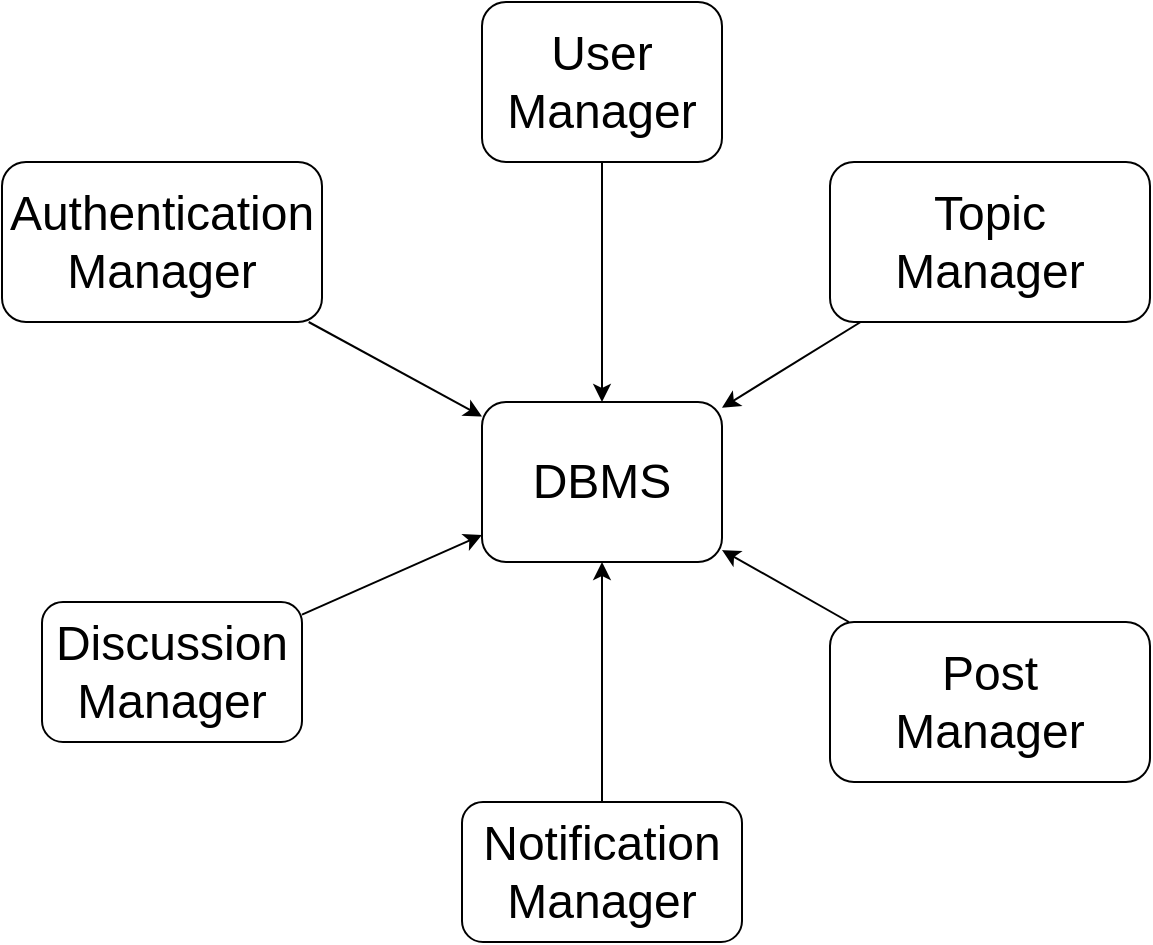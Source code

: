<mxfile version="16.5.1" type="device" pages="6"><diagram id="1Zx7CC58jSOHlOBg8sVg" name="ComponentsIntegrationForum"><mxGraphModel dx="1342" dy="865" grid="1" gridSize="10" guides="1" tooltips="1" connect="1" arrows="1" fold="1" page="1" pageScale="1" pageWidth="827" pageHeight="1169" math="0" shadow="0"><root><mxCell id="0"/><mxCell id="1" parent="0"/><mxCell id="8Jsp7WANPD6SvYQ6oGnU-4" style="edgeStyle=none;rounded=0;orthogonalLoop=1;jettySize=auto;html=1;fontSize=24;" parent="1" source="seLbMYDcBcXzirsCUY4N-1" target="seLbMYDcBcXzirsCUY4N-6" edge="1"><mxGeometry relative="1" as="geometry"/></mxCell><mxCell id="seLbMYDcBcXzirsCUY4N-1" value="User Manager" style="rounded=1;whiteSpace=wrap;html=1;fontSize=24;" parent="1" vertex="1"><mxGeometry x="240" y="80" width="120" height="80" as="geometry"/></mxCell><mxCell id="8Jsp7WANPD6SvYQ6oGnU-5" style="edgeStyle=none;rounded=0;orthogonalLoop=1;jettySize=auto;html=1;fontSize=24;" parent="1" source="seLbMYDcBcXzirsCUY4N-2" target="seLbMYDcBcXzirsCUY4N-6" edge="1"><mxGeometry relative="1" as="geometry"/></mxCell><mxCell id="seLbMYDcBcXzirsCUY4N-2" value="Topic&lt;br&gt;Manager" style="rounded=1;whiteSpace=wrap;html=1;fontSize=24;" parent="1" vertex="1"><mxGeometry x="414" y="160" width="160" height="80" as="geometry"/></mxCell><mxCell id="8Jsp7WANPD6SvYQ6oGnU-6" style="edgeStyle=none;rounded=0;orthogonalLoop=1;jettySize=auto;html=1;fontSize=24;" parent="1" source="seLbMYDcBcXzirsCUY4N-3" target="seLbMYDcBcXzirsCUY4N-6" edge="1"><mxGeometry relative="1" as="geometry"/></mxCell><mxCell id="seLbMYDcBcXzirsCUY4N-3" value="Notification Manager" style="rounded=1;whiteSpace=wrap;html=1;fontSize=24;" parent="1" vertex="1"><mxGeometry x="230" y="480" width="140" height="70" as="geometry"/></mxCell><mxCell id="8Jsp7WANPD6SvYQ6oGnU-2" style="edgeStyle=none;rounded=0;orthogonalLoop=1;jettySize=auto;html=1;fontSize=24;" parent="1" source="seLbMYDcBcXzirsCUY4N-4" target="seLbMYDcBcXzirsCUY4N-6" edge="1"><mxGeometry relative="1" as="geometry"/></mxCell><mxCell id="seLbMYDcBcXzirsCUY4N-4" value="Discussion Manager" style="rounded=1;whiteSpace=wrap;html=1;fontSize=24;" parent="1" vertex="1"><mxGeometry x="20" y="380" width="130" height="70" as="geometry"/></mxCell><mxCell id="8Jsp7WANPD6SvYQ6oGnU-3" style="edgeStyle=none;rounded=0;orthogonalLoop=1;jettySize=auto;html=1;fontSize=24;" parent="1" source="seLbMYDcBcXzirsCUY4N-5" target="seLbMYDcBcXzirsCUY4N-6" edge="1"><mxGeometry relative="1" as="geometry"/></mxCell><mxCell id="seLbMYDcBcXzirsCUY4N-5" value="Authentication Manager" style="rounded=1;whiteSpace=wrap;html=1;fontSize=24;" parent="1" vertex="1"><mxGeometry y="160" width="160" height="80" as="geometry"/></mxCell><mxCell id="seLbMYDcBcXzirsCUY4N-6" value="DBMS" style="rounded=1;whiteSpace=wrap;html=1;fontSize=24;" parent="1" vertex="1"><mxGeometry x="240" y="280" width="120" height="80" as="geometry"/></mxCell><mxCell id="yoRPZsA6S7TIuhDZ2PLC-1" style="edgeStyle=none;rounded=0;orthogonalLoop=1;jettySize=auto;html=1;fontSize=24;" edge="1" parent="1" source="yoRPZsA6S7TIuhDZ2PLC-2" target="seLbMYDcBcXzirsCUY4N-6"><mxGeometry relative="1" as="geometry"><mxPoint x="460" y="369.092" as="targetPoint"/></mxGeometry></mxCell><mxCell id="yoRPZsA6S7TIuhDZ2PLC-2" value="Post&lt;br&gt;Manager" style="rounded=1;whiteSpace=wrap;html=1;fontSize=24;" vertex="1" parent="1"><mxGeometry x="414" y="390.0" width="160" height="80" as="geometry"/></mxCell></root></mxGraphModel></diagram><diagram id="QP-0Sh_ZiB35dOI1YeYk" name="ComponentsIntegrationData"><mxGraphModel dx="1342" dy="865" grid="1" gridSize="10" guides="1" tooltips="1" connect="1" arrows="1" fold="1" page="1" pageScale="1" pageWidth="827" pageHeight="1169" math="0" shadow="0"><root><mxCell id="-TLJiSbzzh5HffRioIoE-0"/><mxCell id="-TLJiSbzzh5HffRioIoE-1" parent="-TLJiSbzzh5HffRioIoE-0"/><mxCell id="-TLJiSbzzh5HffRioIoE-2" style="edgeStyle=none;rounded=0;orthogonalLoop=1;jettySize=auto;html=1;fontSize=24;" parent="-TLJiSbzzh5HffRioIoE-1" source="-TLJiSbzzh5HffRioIoE-3" target="-TLJiSbzzh5HffRioIoE-12" edge="1"><mxGeometry relative="1" as="geometry"/></mxCell><mxCell id="-TLJiSbzzh5HffRioIoE-3" value="Administrator Manager" style="rounded=1;whiteSpace=wrap;html=1;fontSize=24;" parent="-TLJiSbzzh5HffRioIoE-1" vertex="1"><mxGeometry x="220" y="80" width="160" height="80" as="geometry"/></mxCell><mxCell id="-TLJiSbzzh5HffRioIoE-4" style="edgeStyle=none;rounded=0;orthogonalLoop=1;jettySize=auto;html=1;fontSize=24;" parent="-TLJiSbzzh5HffRioIoE-1" source="-TLJiSbzzh5HffRioIoE-5" target="-TLJiSbzzh5HffRioIoE-12" edge="1"><mxGeometry relative="1" as="geometry"/></mxCell><mxCell id="-TLJiSbzzh5HffRioIoE-5" value="User&lt;br&gt;Manager" style="rounded=1;whiteSpace=wrap;html=1;fontSize=24;" parent="-TLJiSbzzh5HffRioIoE-1" vertex="1"><mxGeometry x="440" y="200" width="160" height="80" as="geometry"/></mxCell><mxCell id="-TLJiSbzzh5HffRioIoE-6" style="edgeStyle=none;rounded=0;orthogonalLoop=1;jettySize=auto;html=1;fontSize=24;" parent="-TLJiSbzzh5HffRioIoE-1" source="-TLJiSbzzh5HffRioIoE-7" target="-TLJiSbzzh5HffRioIoE-12" edge="1"><mxGeometry relative="1" as="geometry"/></mxCell><mxCell id="-TLJiSbzzh5HffRioIoE-7" value="Downloader Manager" style="rounded=1;whiteSpace=wrap;html=1;fontSize=24;" parent="-TLJiSbzzh5HffRioIoE-1" vertex="1"><mxGeometry x="400" y="440" width="160" height="80" as="geometry"/></mxCell><mxCell id="-TLJiSbzzh5HffRioIoE-10" style="edgeStyle=none;rounded=0;orthogonalLoop=1;jettySize=auto;html=1;fontSize=24;" parent="-TLJiSbzzh5HffRioIoE-1" source="-TLJiSbzzh5HffRioIoE-11" target="-TLJiSbzzh5HffRioIoE-12" edge="1"><mxGeometry relative="1" as="geometry"/></mxCell><mxCell id="-TLJiSbzzh5HffRioIoE-11" value="Authentication Manager" style="rounded=1;whiteSpace=wrap;html=1;fontSize=24;" parent="-TLJiSbzzh5HffRioIoE-1" vertex="1"><mxGeometry y="200" width="160" height="80" as="geometry"/></mxCell><mxCell id="-TLJiSbzzh5HffRioIoE-12" value="DBMS" style="rounded=1;whiteSpace=wrap;html=1;fontSize=24;" parent="-TLJiSbzzh5HffRioIoE-1" vertex="1"><mxGeometry x="240" y="280" width="120" height="80" as="geometry"/></mxCell><mxCell id="-TLJiSbzzh5HffRioIoE-14" style="edgeStyle=none;rounded=0;orthogonalLoop=1;jettySize=auto;html=1;exitX=0.5;exitY=0;exitDx=0;exitDy=0;fontSize=24;" parent="-TLJiSbzzh5HffRioIoE-1" source="-TLJiSbzzh5HffRioIoE-13" target="-TLJiSbzzh5HffRioIoE-12" edge="1"><mxGeometry relative="1" as="geometry"/></mxCell><mxCell id="-TLJiSbzzh5HffRioIoE-13" value="Data Manager" style="rounded=1;whiteSpace=wrap;html=1;fontSize=24;" parent="-TLJiSbzzh5HffRioIoE-1" vertex="1"><mxGeometry x="80" y="440" width="120" height="80" as="geometry"/></mxCell></root></mxGraphModel></diagram><diagram id="UGsyW2IKRTWze83oYp0c" name="IdPIntegration"><mxGraphModel dx="1342" dy="865" grid="1" gridSize="10" guides="1" tooltips="1" connect="1" arrows="1" fold="1" page="1" pageScale="1" pageWidth="827" pageHeight="1169" math="0" shadow="0"><root><mxCell id="HgmaIUYq_YWihewdzFFe-0"/><mxCell id="HgmaIUYq_YWihewdzFFe-1" parent="HgmaIUYq_YWihewdzFFe-0"/><mxCell id="HgmaIUYq_YWihewdzFFe-7" style="edgeStyle=none;rounded=0;orthogonalLoop=1;jettySize=auto;html=1;fontSize=24;" parent="HgmaIUYq_YWihewdzFFe-1" source="HgmaIUYq_YWihewdzFFe-2" target="HgmaIUYq_YWihewdzFFe-4" edge="1"><mxGeometry relative="1" as="geometry"/></mxCell><mxCell id="HgmaIUYq_YWihewdzFFe-2" value="Web Server" style="rounded=1;whiteSpace=wrap;html=1;fontSize=24;" parent="HgmaIUYq_YWihewdzFFe-1" vertex="1"><mxGeometry x="360" y="160" width="120" height="60" as="geometry"/></mxCell><mxCell id="HgmaIUYq_YWihewdzFFe-11" style="edgeStyle=none;rounded=0;orthogonalLoop=1;jettySize=auto;html=1;fontSize=24;" parent="HgmaIUYq_YWihewdzFFe-1" source="HgmaIUYq_YWihewdzFFe-3" target="HgmaIUYq_YWihewdzFFe-2" edge="1"><mxGeometry relative="1" as="geometry"/></mxCell><mxCell id="HgmaIUYq_YWihewdzFFe-3" value="Service Provider" style="rounded=1;whiteSpace=wrap;html=1;fontSize=24;" parent="HgmaIUYq_YWihewdzFFe-1" vertex="1"><mxGeometry x="120" y="160" width="120" height="60" as="geometry"/></mxCell><mxCell id="HgmaIUYq_YWihewdzFFe-4" value="Authenitcation Manager" style="rounded=1;whiteSpace=wrap;html=1;fontSize=24;" parent="HgmaIUYq_YWihewdzFFe-1" vertex="1"><mxGeometry x="600" y="160" width="160" height="60" as="geometry"/></mxCell></root></mxGraphModel></diagram><diagram id="SyrPyfSZP9YeDoCanhPK" name="ClientManagerForumIntegration"><mxGraphModel dx="1342" dy="865" grid="1" gridSize="10" guides="1" tooltips="1" connect="1" arrows="1" fold="1" page="1" pageScale="1" pageWidth="827" pageHeight="1169" math="0" shadow="0"><root><mxCell id="AlXAq9SAnb7YButO-Lle-0"/><mxCell id="AlXAq9SAnb7YButO-Lle-1" parent="AlXAq9SAnb7YButO-Lle-0"/><mxCell id="VtkDZX1F0Tp9Irfh3Dbn-1" value="User Manager" style="rounded=1;whiteSpace=wrap;html=1;fontSize=24;" parent="AlXAq9SAnb7YButO-Lle-1" vertex="1"><mxGeometry x="240" y="520" width="120" height="80" as="geometry"/></mxCell><mxCell id="VtkDZX1F0Tp9Irfh3Dbn-5" value="Notification Manager" style="rounded=1;whiteSpace=wrap;html=1;fontSize=24;" parent="AlXAq9SAnb7YButO-Lle-1" vertex="1"><mxGeometry x="400" y="400" width="150" height="80" as="geometry"/></mxCell><mxCell id="VtkDZX1F0Tp9Irfh3Dbn-7" value="Discussion Manager" style="rounded=1;whiteSpace=wrap;html=1;fontSize=24;" parent="AlXAq9SAnb7YButO-Lle-1" vertex="1"><mxGeometry x="40" y="400" width="160" height="80" as="geometry"/></mxCell><mxCell id="VtkDZX1F0Tp9Irfh3Dbn-11" style="edgeStyle=none;rounded=0;orthogonalLoop=1;jettySize=auto;html=1;fontSize=24;" parent="AlXAq9SAnb7YButO-Lle-1" source="VtkDZX1F0Tp9Irfh3Dbn-10" target="VtkDZX1F0Tp9Irfh3Dbn-5" edge="1"><mxGeometry relative="1" as="geometry"/></mxCell><mxCell id="VtkDZX1F0Tp9Irfh3Dbn-12" style="edgeStyle=none;rounded=0;orthogonalLoop=1;jettySize=auto;html=1;fontSize=24;" parent="AlXAq9SAnb7YButO-Lle-1" source="VtkDZX1F0Tp9Irfh3Dbn-10" target="VtkDZX1F0Tp9Irfh3Dbn-7" edge="1"><mxGeometry relative="1" as="geometry"/></mxCell><mxCell id="VtkDZX1F0Tp9Irfh3Dbn-13" style="edgeStyle=none;rounded=0;orthogonalLoop=1;jettySize=auto;html=1;fontSize=24;" parent="AlXAq9SAnb7YButO-Lle-1" source="VtkDZX1F0Tp9Irfh3Dbn-10" target="VtkDZX1F0Tp9Irfh3Dbn-1" edge="1"><mxGeometry relative="1" as="geometry"/></mxCell><mxCell id="VtkDZX1F0Tp9Irfh3Dbn-16" style="edgeStyle=none;rounded=0;orthogonalLoop=1;jettySize=auto;html=1;fontSize=24;" parent="AlXAq9SAnb7YButO-Lle-1" source="VtkDZX1F0Tp9Irfh3Dbn-10" target="VtkDZX1F0Tp9Irfh3Dbn-15" edge="1"><mxGeometry relative="1" as="geometry"/></mxCell><mxCell id="VtkDZX1F0Tp9Irfh3Dbn-10" value="Client Manager" style="rounded=1;whiteSpace=wrap;html=1;fontSize=24;" parent="AlXAq9SAnb7YButO-Lle-1" vertex="1"><mxGeometry x="240" y="280" width="120" height="80" as="geometry"/></mxCell><mxCell id="VtkDZX1F0Tp9Irfh3Dbn-15" value="Authentication Manager" style="rounded=1;whiteSpace=wrap;html=1;fontSize=24;" parent="AlXAq9SAnb7YButO-Lle-1" vertex="1"><mxGeometry x="40" y="180" width="160" height="80" as="geometry"/></mxCell><mxCell id="N6e3U1c0eGr7P821vBRR-0" value="Post&lt;br&gt;Manager" style="rounded=1;whiteSpace=wrap;html=1;fontSize=24;" vertex="1" parent="AlXAq9SAnb7YButO-Lle-1"><mxGeometry x="220" y="80" width="160" height="80" as="geometry"/></mxCell><mxCell id="N6e3U1c0eGr7P821vBRR-1" value="Topic&lt;br&gt;Manager" style="rounded=1;whiteSpace=wrap;html=1;fontSize=24;" vertex="1" parent="AlXAq9SAnb7YButO-Lle-1"><mxGeometry x="400" y="180" width="160" height="80" as="geometry"/></mxCell><mxCell id="N6e3U1c0eGr7P821vBRR-2" style="edgeStyle=none;rounded=0;orthogonalLoop=1;jettySize=auto;html=1;fontSize=24;" edge="1" parent="AlXAq9SAnb7YButO-Lle-1" source="VtkDZX1F0Tp9Irfh3Dbn-10" target="N6e3U1c0eGr7P821vBRR-1"><mxGeometry relative="1" as="geometry"><mxPoint x="368.333" y="370" as="sourcePoint"/><mxPoint x="426.667" y="410" as="targetPoint"/></mxGeometry></mxCell><mxCell id="N6e3U1c0eGr7P821vBRR-3" style="edgeStyle=none;rounded=0;orthogonalLoop=1;jettySize=auto;html=1;fontSize=24;" edge="1" parent="AlXAq9SAnb7YButO-Lle-1" source="VtkDZX1F0Tp9Irfh3Dbn-10" target="N6e3U1c0eGr7P821vBRR-0"><mxGeometry relative="1" as="geometry"><mxPoint x="378.333" y="380" as="sourcePoint"/><mxPoint x="436.667" y="420" as="targetPoint"/></mxGeometry></mxCell></root></mxGraphModel></diagram><diagram id="JprwFeoCanAcK0AS59fr" name="ClientManagerDataIntegration"><mxGraphModel dx="1342" dy="865" grid="1" gridSize="10" guides="1" tooltips="1" connect="1" arrows="1" fold="1" page="1" pageScale="1" pageWidth="827" pageHeight="1169" math="0" shadow="0"><root><mxCell id="ysxekitjKMPuqgAG4lNL-0"/><mxCell id="ysxekitjKMPuqgAG4lNL-1" parent="ysxekitjKMPuqgAG4lNL-0"/><mxCell id="-UTz9wi3CcIm5WoOutqI-0" value="Data Manager" style="rounded=1;whiteSpace=wrap;html=1;fontSize=24;" parent="ysxekitjKMPuqgAG4lNL-1" vertex="1"><mxGeometry x="60" y="400" width="120" height="80" as="geometry"/></mxCell><mxCell id="-UTz9wi3CcIm5WoOutqI-1" value="User&lt;br&gt;Manager" style="rounded=1;whiteSpace=wrap;html=1;fontSize=24;" parent="ysxekitjKMPuqgAG4lNL-1" vertex="1"><mxGeometry x="414" y="170" width="160" height="80" as="geometry"/></mxCell><mxCell id="-UTz9wi3CcIm5WoOutqI-2" value="Administrator Manager" style="rounded=1;whiteSpace=wrap;html=1;fontSize=24;" parent="ysxekitjKMPuqgAG4lNL-1" vertex="1"><mxGeometry x="419" y="400" width="150" height="80" as="geometry"/></mxCell><mxCell id="-UTz9wi3CcIm5WoOutqI-4" style="edgeStyle=none;rounded=0;orthogonalLoop=1;jettySize=auto;html=1;fontSize=24;" parent="ysxekitjKMPuqgAG4lNL-1" source="-UTz9wi3CcIm5WoOutqI-9" target="-UTz9wi3CcIm5WoOutqI-2" edge="1"><mxGeometry relative="1" as="geometry"/></mxCell><mxCell id="-UTz9wi3CcIm5WoOutqI-6" style="edgeStyle=none;rounded=0;orthogonalLoop=1;jettySize=auto;html=1;fontSize=24;" parent="ysxekitjKMPuqgAG4lNL-1" source="-UTz9wi3CcIm5WoOutqI-9" target="-UTz9wi3CcIm5WoOutqI-0" edge="1"><mxGeometry relative="1" as="geometry"/></mxCell><mxCell id="-UTz9wi3CcIm5WoOutqI-7" style="edgeStyle=none;rounded=0;orthogonalLoop=1;jettySize=auto;html=1;fontSize=24;" parent="ysxekitjKMPuqgAG4lNL-1" source="-UTz9wi3CcIm5WoOutqI-9" target="-UTz9wi3CcIm5WoOutqI-1" edge="1"><mxGeometry relative="1" as="geometry"/></mxCell><mxCell id="-UTz9wi3CcIm5WoOutqI-8" style="edgeStyle=none;rounded=0;orthogonalLoop=1;jettySize=auto;html=1;fontSize=24;" parent="ysxekitjKMPuqgAG4lNL-1" source="-UTz9wi3CcIm5WoOutqI-9" target="-UTz9wi3CcIm5WoOutqI-10" edge="1"><mxGeometry relative="1" as="geometry"/></mxCell><mxCell id="-UTz9wi3CcIm5WoOutqI-12" style="edgeStyle=none;rounded=0;orthogonalLoop=1;jettySize=auto;html=1;fontSize=24;" parent="ysxekitjKMPuqgAG4lNL-1" source="-UTz9wi3CcIm5WoOutqI-9" target="-UTz9wi3CcIm5WoOutqI-11" edge="1"><mxGeometry relative="1" as="geometry"/></mxCell><mxCell id="-UTz9wi3CcIm5WoOutqI-9" value="Client Manager" style="rounded=1;whiteSpace=wrap;html=1;fontSize=24;" parent="ysxekitjKMPuqgAG4lNL-1" vertex="1"><mxGeometry x="240" y="280" width="120" height="80" as="geometry"/></mxCell><mxCell id="-UTz9wi3CcIm5WoOutqI-10" value="Authentication Manager" style="rounded=1;whiteSpace=wrap;html=1;fontSize=24;" parent="ysxekitjKMPuqgAG4lNL-1" vertex="1"><mxGeometry x="40" y="170" width="160" height="80" as="geometry"/></mxCell><mxCell id="-UTz9wi3CcIm5WoOutqI-11" value="Downloader Manager" style="rounded=1;whiteSpace=wrap;html=1;fontSize=24;" parent="ysxekitjKMPuqgAG4lNL-1" vertex="1"><mxGeometry x="230" y="50" width="140" height="80" as="geometry"/></mxCell></root></mxGraphModel></diagram><diagram id="IFW8dYEUUk6sGDQThr90" name="ClientServerIntegration"><mxGraphModel dx="1342" dy="865" grid="1" gridSize="10" guides="1" tooltips="1" connect="1" arrows="1" fold="1" page="1" pageScale="1" pageWidth="827" pageHeight="1169" math="0" shadow="0"><root><mxCell id="Qd65RiJFpdPIjwOHERxJ-0"/><mxCell id="Qd65RiJFpdPIjwOHERxJ-1" parent="Qd65RiJFpdPIjwOHERxJ-0"/><mxCell id="Qd65RiJFpdPIjwOHERxJ-7" style="edgeStyle=none;rounded=0;orthogonalLoop=1;jettySize=auto;html=1;" parent="Qd65RiJFpdPIjwOHERxJ-1" source="Qd65RiJFpdPIjwOHERxJ-2" target="Qd65RiJFpdPIjwOHERxJ-3" edge="1"><mxGeometry relative="1" as="geometry"/></mxCell><mxCell id="Qd65RiJFpdPIjwOHERxJ-2" value="&lt;font style=&quot;font-size: 24px&quot;&gt;Web Browser&lt;/font&gt;" style="rounded=1;whiteSpace=wrap;html=1;" parent="Qd65RiJFpdPIjwOHERxJ-1" vertex="1"><mxGeometry x="80" y="200" width="120" height="60" as="geometry"/></mxCell><mxCell id="Qd65RiJFpdPIjwOHERxJ-6" style="edgeStyle=none;rounded=0;orthogonalLoop=1;jettySize=auto;html=1;" parent="Qd65RiJFpdPIjwOHERxJ-1" source="Qd65RiJFpdPIjwOHERxJ-3" target="Qd65RiJFpdPIjwOHERxJ-4" edge="1"><mxGeometry relative="1" as="geometry"/></mxCell><mxCell id="Qd65RiJFpdPIjwOHERxJ-3" value="&lt;font style=&quot;font-size: 24px&quot;&gt;Web Server&lt;/font&gt;" style="rounded=1;whiteSpace=wrap;html=1;" parent="Qd65RiJFpdPIjwOHERxJ-1" vertex="1"><mxGeometry x="320" y="200" width="120" height="60" as="geometry"/></mxCell><mxCell id="Qd65RiJFpdPIjwOHERxJ-4" value="&lt;font style=&quot;font-size: 24px&quot;&gt;Client Manager&lt;/font&gt;" style="rounded=1;whiteSpace=wrap;html=1;" parent="Qd65RiJFpdPIjwOHERxJ-1" vertex="1"><mxGeometry x="560" y="200" width="120" height="60" as="geometry"/></mxCell></root></mxGraphModel></diagram></mxfile>